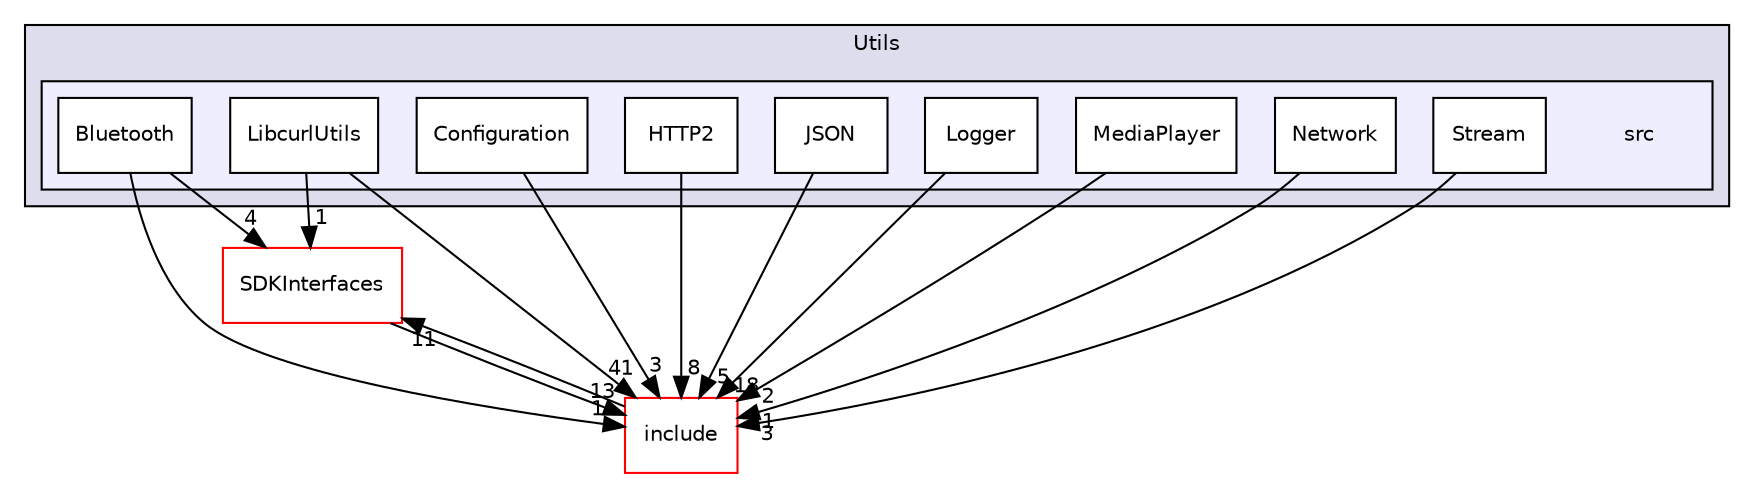 digraph "/workplace/avs-device-sdk/AVSCommon/Utils/src" {
  compound=true
  node [ fontsize="10", fontname="Helvetica"];
  edge [ labelfontsize="10", labelfontname="Helvetica"];
  subgraph clusterdir_49dd3d9ac5586189aa170bac46425b9c {
    graph [ bgcolor="#ddddee", pencolor="black", label="Utils" fontname="Helvetica", fontsize="10", URL="dir_49dd3d9ac5586189aa170bac46425b9c.html"]
  subgraph clusterdir_93a54634d0ab52618b36b15672961616 {
    graph [ bgcolor="#eeeeff", pencolor="black", label="" URL="dir_93a54634d0ab52618b36b15672961616.html"];
    dir_93a54634d0ab52618b36b15672961616 [shape=plaintext label="src"];
    dir_ab8b36955d0ef311249317f441b61763 [shape=box label="Bluetooth" color="black" fillcolor="white" style="filled" URL="dir_ab8b36955d0ef311249317f441b61763.html"];
    dir_4b8ebe5e353bac9773499685b2732d50 [shape=box label="Configuration" color="black" fillcolor="white" style="filled" URL="dir_4b8ebe5e353bac9773499685b2732d50.html"];
    dir_ad7a94f90fa18355b32c047aa085787e [shape=box label="HTTP2" color="black" fillcolor="white" style="filled" URL="dir_ad7a94f90fa18355b32c047aa085787e.html"];
    dir_50efded679c12b68a8ba2c5ec67a83ea [shape=box label="JSON" color="black" fillcolor="white" style="filled" URL="dir_50efded679c12b68a8ba2c5ec67a83ea.html"];
    dir_8c36055f000274ee212dc5eb2574a4ea [shape=box label="LibcurlUtils" color="black" fillcolor="white" style="filled" URL="dir_8c36055f000274ee212dc5eb2574a4ea.html"];
    dir_7da9d95e84fb15b3f39432a99c142f21 [shape=box label="Logger" color="black" fillcolor="white" style="filled" URL="dir_7da9d95e84fb15b3f39432a99c142f21.html"];
    dir_f2f8b96cc5f875b1ad808827115900eb [shape=box label="MediaPlayer" color="black" fillcolor="white" style="filled" URL="dir_f2f8b96cc5f875b1ad808827115900eb.html"];
    dir_f48c4c1bc6a6424cdf63b94f3cf59e21 [shape=box label="Network" color="black" fillcolor="white" style="filled" URL="dir_f48c4c1bc6a6424cdf63b94f3cf59e21.html"];
    dir_738a743071eb7b2ea5abacc962fe0114 [shape=box label="Stream" color="black" fillcolor="white" style="filled" URL="dir_738a743071eb7b2ea5abacc962fe0114.html"];
  }
  }
  dir_97afc8111b754cf401b73024f872f45d [shape=box label="SDKInterfaces" fillcolor="white" style="filled" color="red" URL="dir_97afc8111b754cf401b73024f872f45d.html"];
  dir_957fc395b73dfe8b64ee3f74464f588a [shape=box label="include" fillcolor="white" style="filled" color="red" URL="dir_957fc395b73dfe8b64ee3f74464f588a.html"];
  dir_ad7a94f90fa18355b32c047aa085787e->dir_957fc395b73dfe8b64ee3f74464f588a [headlabel="8", labeldistance=1.5 headhref="dir_000114_000085.html"];
  dir_4b8ebe5e353bac9773499685b2732d50->dir_957fc395b73dfe8b64ee3f74464f588a [headlabel="3", labeldistance=1.5 headhref="dir_000113_000085.html"];
  dir_f2f8b96cc5f875b1ad808827115900eb->dir_957fc395b73dfe8b64ee3f74464f588a [headlabel="2", labeldistance=1.5 headhref="dir_000118_000085.html"];
  dir_97afc8111b754cf401b73024f872f45d->dir_957fc395b73dfe8b64ee3f74464f588a [headlabel="13", labeldistance=1.5 headhref="dir_000016_000085.html"];
  dir_f48c4c1bc6a6424cdf63b94f3cf59e21->dir_957fc395b73dfe8b64ee3f74464f588a [headlabel="1", labeldistance=1.5 headhref="dir_000119_000085.html"];
  dir_50efded679c12b68a8ba2c5ec67a83ea->dir_957fc395b73dfe8b64ee3f74464f588a [headlabel="5", labeldistance=1.5 headhref="dir_000115_000085.html"];
  dir_ab8b36955d0ef311249317f441b61763->dir_97afc8111b754cf401b73024f872f45d [headlabel="4", labeldistance=1.5 headhref="dir_000112_000016.html"];
  dir_ab8b36955d0ef311249317f441b61763->dir_957fc395b73dfe8b64ee3f74464f588a [headlabel="1", labeldistance=1.5 headhref="dir_000112_000085.html"];
  dir_957fc395b73dfe8b64ee3f74464f588a->dir_97afc8111b754cf401b73024f872f45d [headlabel="11", labeldistance=1.5 headhref="dir_000085_000016.html"];
  dir_738a743071eb7b2ea5abacc962fe0114->dir_957fc395b73dfe8b64ee3f74464f588a [headlabel="3", labeldistance=1.5 headhref="dir_000120_000085.html"];
  dir_7da9d95e84fb15b3f39432a99c142f21->dir_957fc395b73dfe8b64ee3f74464f588a [headlabel="18", labeldistance=1.5 headhref="dir_000117_000085.html"];
  dir_8c36055f000274ee212dc5eb2574a4ea->dir_97afc8111b754cf401b73024f872f45d [headlabel="1", labeldistance=1.5 headhref="dir_000116_000016.html"];
  dir_8c36055f000274ee212dc5eb2574a4ea->dir_957fc395b73dfe8b64ee3f74464f588a [headlabel="41", labeldistance=1.5 headhref="dir_000116_000085.html"];
}
